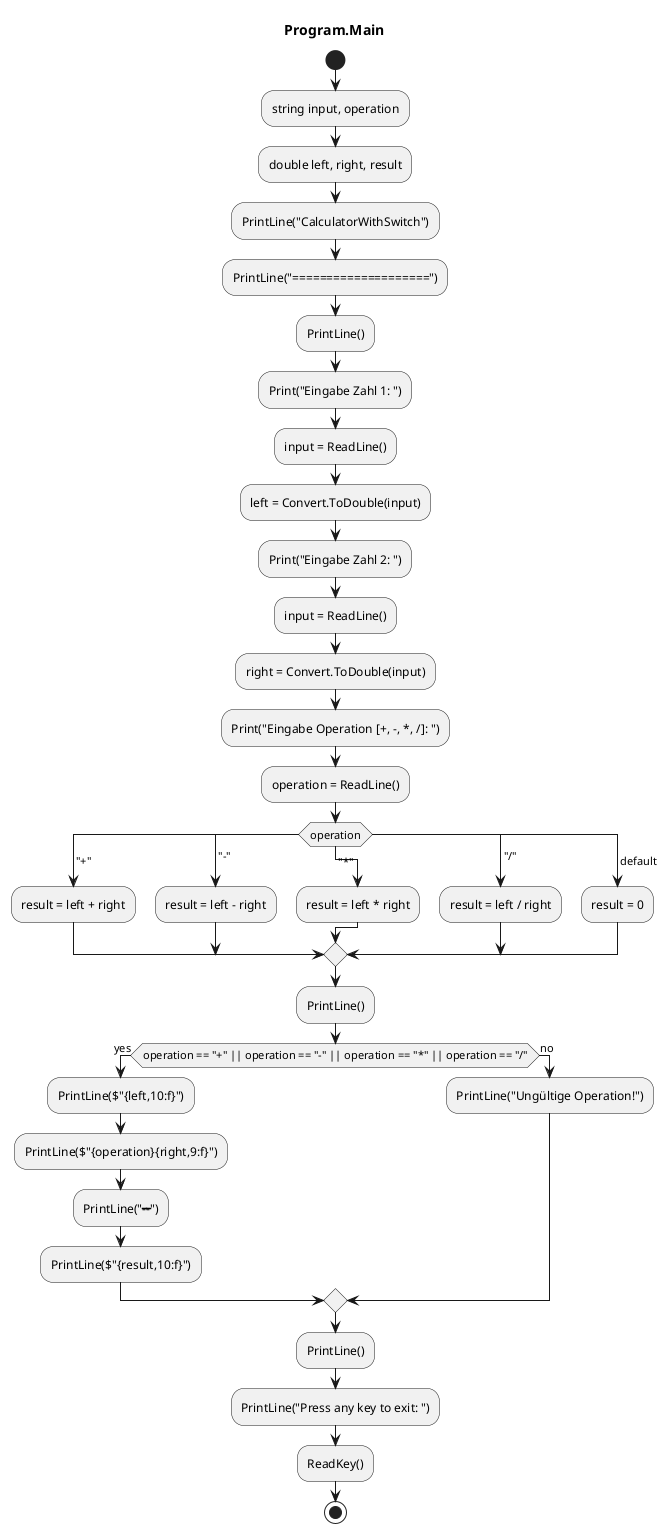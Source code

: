 @startuml Program.Main
title Program.Main
start
:string input, operation;
:double left, right, result;
:PrintLine("CalculatorWithSwitch");
:PrintLine("====================");
:PrintLine();
:Print("Eingabe Zahl 1: ");
:input = ReadLine();
:left = Convert.ToDouble(input);
:Print("Eingabe Zahl 2: ");
:input = ReadLine();
:right = Convert.ToDouble(input);
:Print("Eingabe Operation [+, -, *, /]: ");
:operation = ReadLine();
switch (operation)
  case( "+" )
  :result = left + right;
  case( "-" )
  :result = left - right;
  case( "*" )
  :result = left * right;
  case( "/" )
  :result = left / right;
  case ( default )
  :result = 0;
endswitch
:PrintLine();
if (operation == "+" || operation == "-" || operation == "*" || operation == "/") then (yes)
    :PrintLine($"{left,10:f}");
    :PrintLine($"{operation}{right,9:f}");
    :PrintLine("----------");
    :PrintLine($"{result,10:f}");
  else (no)
      :PrintLine("Ungültige Operation!");
endif
:PrintLine();
:PrintLine("Press any key to exit: ");
:ReadKey();
stop
@enduml
